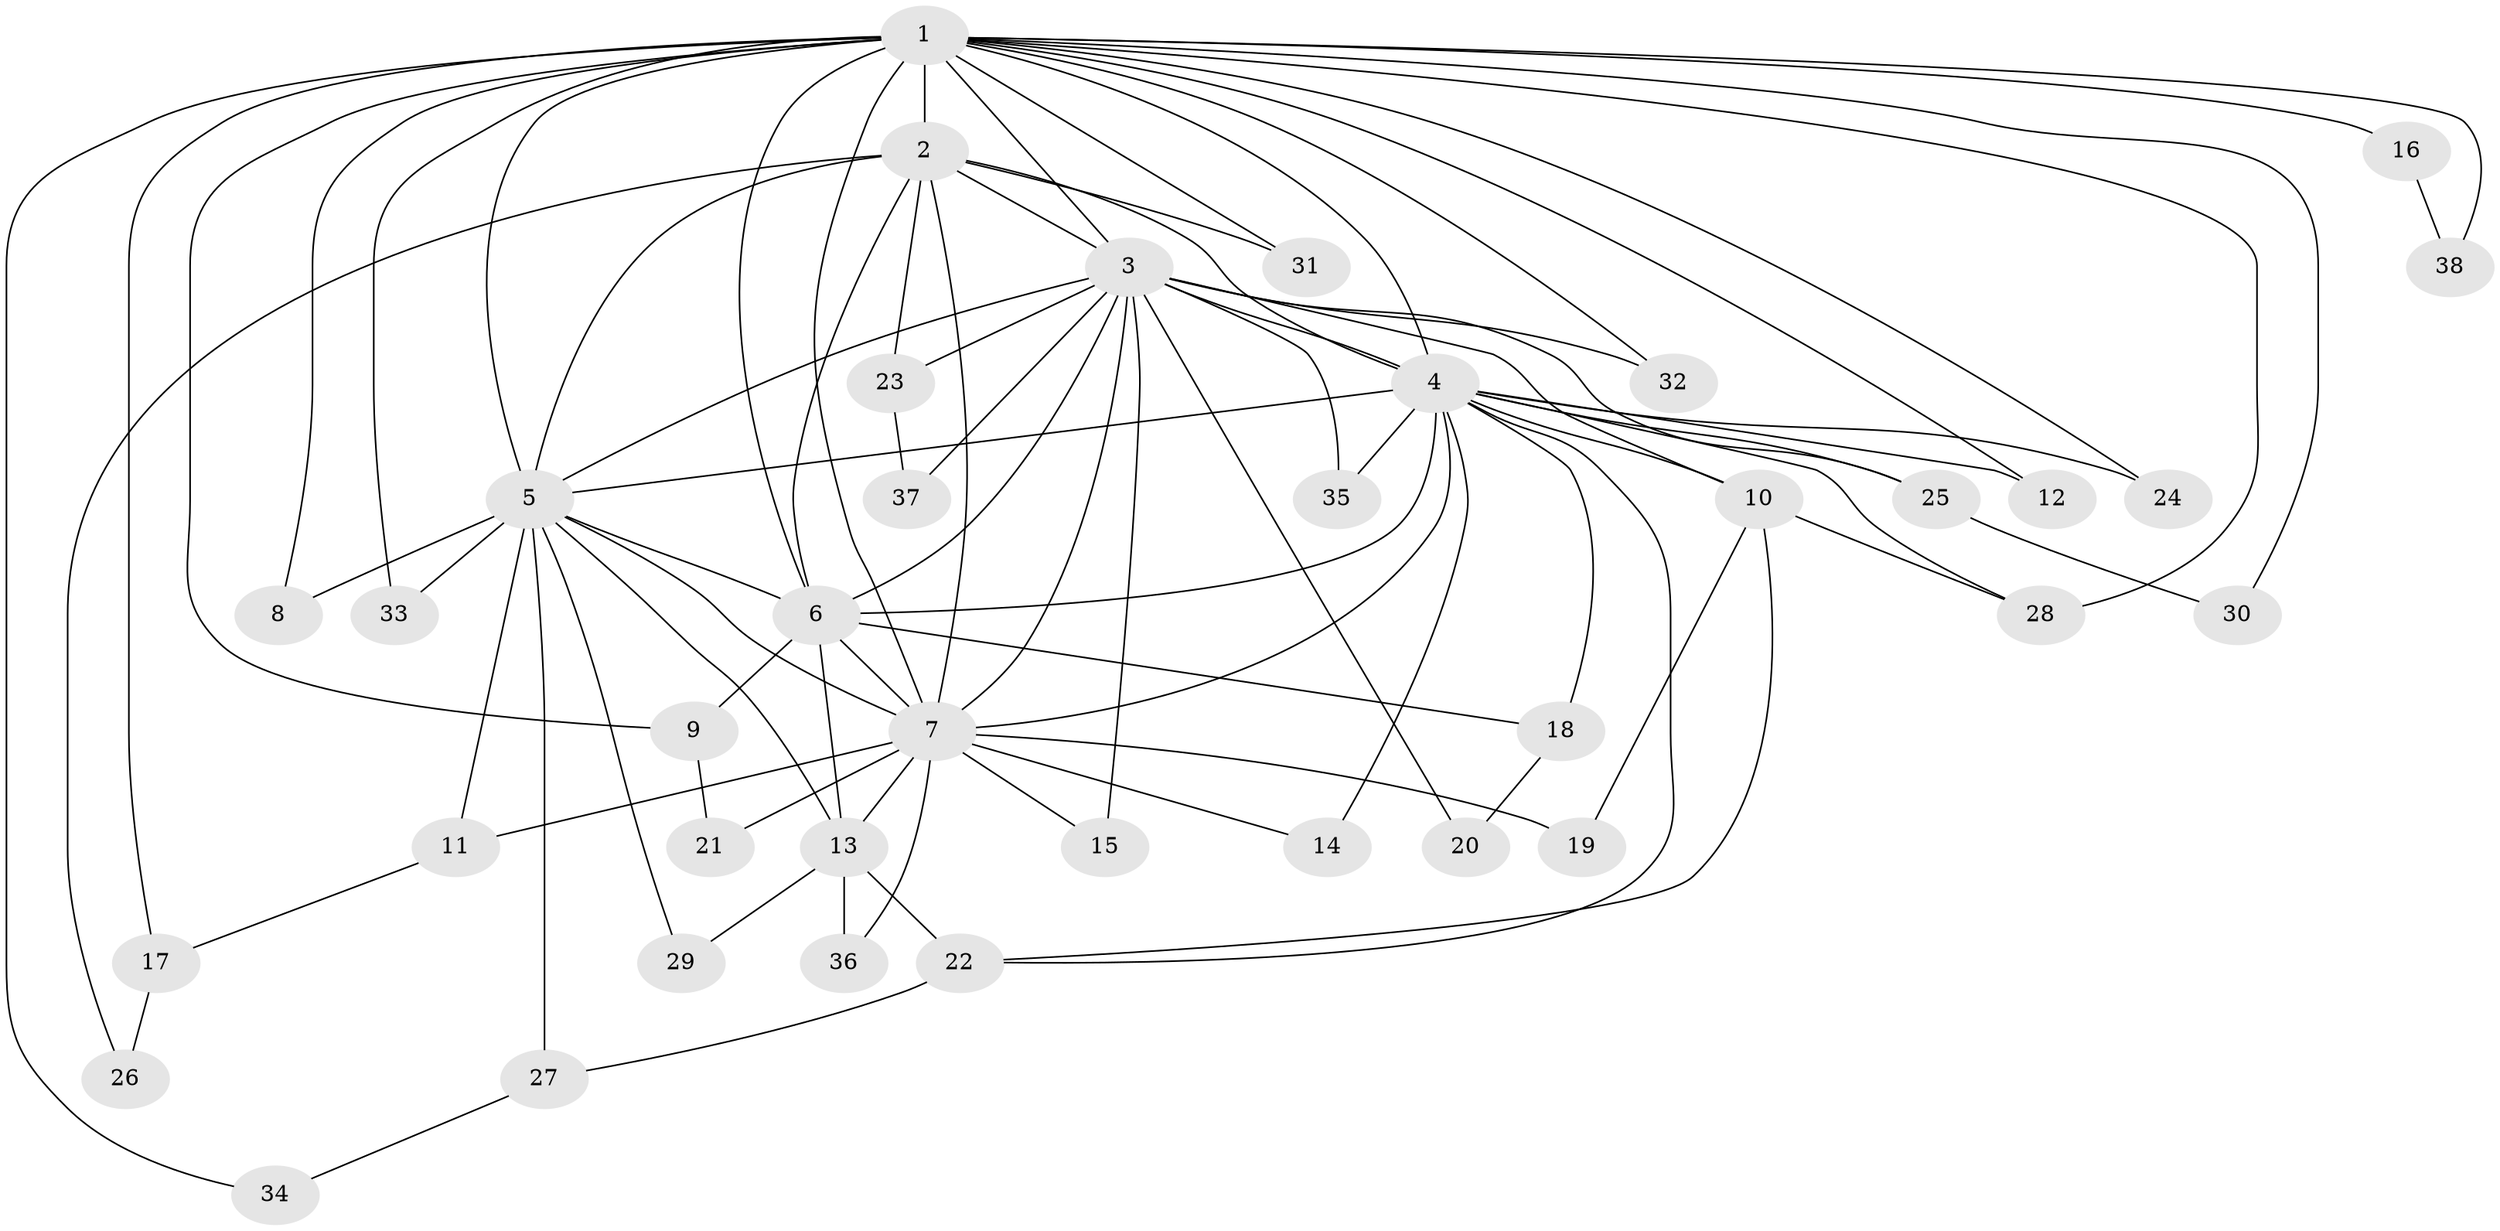// original degree distribution, {23: 0.018518518518518517, 11: 0.018518518518518517, 18: 0.018518518518518517, 21: 0.018518518518518517, 16: 0.018518518518518517, 12: 0.037037037037037035, 13: 0.037037037037037035, 17: 0.018518518518518517, 2: 0.5555555555555556, 3: 0.18518518518518517, 5: 0.037037037037037035, 6: 0.018518518518518517, 4: 0.018518518518518517}
// Generated by graph-tools (version 1.1) at 2025/49/03/04/25 22:49:27]
// undirected, 38 vertices, 85 edges
graph export_dot {
  node [color=gray90,style=filled];
  1;
  2;
  3;
  4;
  5;
  6;
  7;
  8;
  9;
  10;
  11;
  12;
  13;
  14;
  15;
  16;
  17;
  18;
  19;
  20;
  21;
  22;
  23;
  24;
  25;
  26;
  27;
  28;
  29;
  30;
  31;
  32;
  33;
  34;
  35;
  36;
  37;
  38;
  1 -- 2 [weight=4.0];
  1 -- 3 [weight=2.0];
  1 -- 4 [weight=2.0];
  1 -- 5 [weight=4.0];
  1 -- 6 [weight=2.0];
  1 -- 7 [weight=2.0];
  1 -- 8 [weight=1.0];
  1 -- 9 [weight=1.0];
  1 -- 12 [weight=1.0];
  1 -- 16 [weight=1.0];
  1 -- 17 [weight=1.0];
  1 -- 24 [weight=1.0];
  1 -- 28 [weight=2.0];
  1 -- 30 [weight=1.0];
  1 -- 31 [weight=1.0];
  1 -- 32 [weight=1.0];
  1 -- 33 [weight=1.0];
  1 -- 34 [weight=1.0];
  1 -- 38 [weight=1.0];
  2 -- 3 [weight=2.0];
  2 -- 4 [weight=2.0];
  2 -- 5 [weight=4.0];
  2 -- 6 [weight=2.0];
  2 -- 7 [weight=3.0];
  2 -- 23 [weight=1.0];
  2 -- 26 [weight=1.0];
  2 -- 31 [weight=1.0];
  3 -- 4 [weight=2.0];
  3 -- 5 [weight=2.0];
  3 -- 6 [weight=1.0];
  3 -- 7 [weight=1.0];
  3 -- 10 [weight=1.0];
  3 -- 15 [weight=1.0];
  3 -- 20 [weight=1.0];
  3 -- 23 [weight=1.0];
  3 -- 25 [weight=1.0];
  3 -- 32 [weight=1.0];
  3 -- 35 [weight=1.0];
  3 -- 37 [weight=1.0];
  4 -- 5 [weight=3.0];
  4 -- 6 [weight=2.0];
  4 -- 7 [weight=1.0];
  4 -- 10 [weight=1.0];
  4 -- 12 [weight=1.0];
  4 -- 14 [weight=1.0];
  4 -- 18 [weight=1.0];
  4 -- 22 [weight=1.0];
  4 -- 24 [weight=1.0];
  4 -- 25 [weight=1.0];
  4 -- 28 [weight=1.0];
  4 -- 35 [weight=1.0];
  5 -- 6 [weight=2.0];
  5 -- 7 [weight=2.0];
  5 -- 8 [weight=1.0];
  5 -- 11 [weight=1.0];
  5 -- 13 [weight=2.0];
  5 -- 27 [weight=1.0];
  5 -- 29 [weight=1.0];
  5 -- 33 [weight=1.0];
  6 -- 7 [weight=1.0];
  6 -- 9 [weight=1.0];
  6 -- 13 [weight=1.0];
  6 -- 18 [weight=1.0];
  7 -- 11 [weight=1.0];
  7 -- 13 [weight=1.0];
  7 -- 14 [weight=1.0];
  7 -- 15 [weight=1.0];
  7 -- 19 [weight=1.0];
  7 -- 21 [weight=1.0];
  7 -- 36 [weight=1.0];
  9 -- 21 [weight=1.0];
  10 -- 19 [weight=1.0];
  10 -- 22 [weight=1.0];
  10 -- 28 [weight=1.0];
  11 -- 17 [weight=1.0];
  13 -- 22 [weight=2.0];
  13 -- 29 [weight=1.0];
  13 -- 36 [weight=1.0];
  16 -- 38 [weight=1.0];
  17 -- 26 [weight=1.0];
  18 -- 20 [weight=1.0];
  22 -- 27 [weight=1.0];
  23 -- 37 [weight=1.0];
  25 -- 30 [weight=1.0];
  27 -- 34 [weight=1.0];
}
